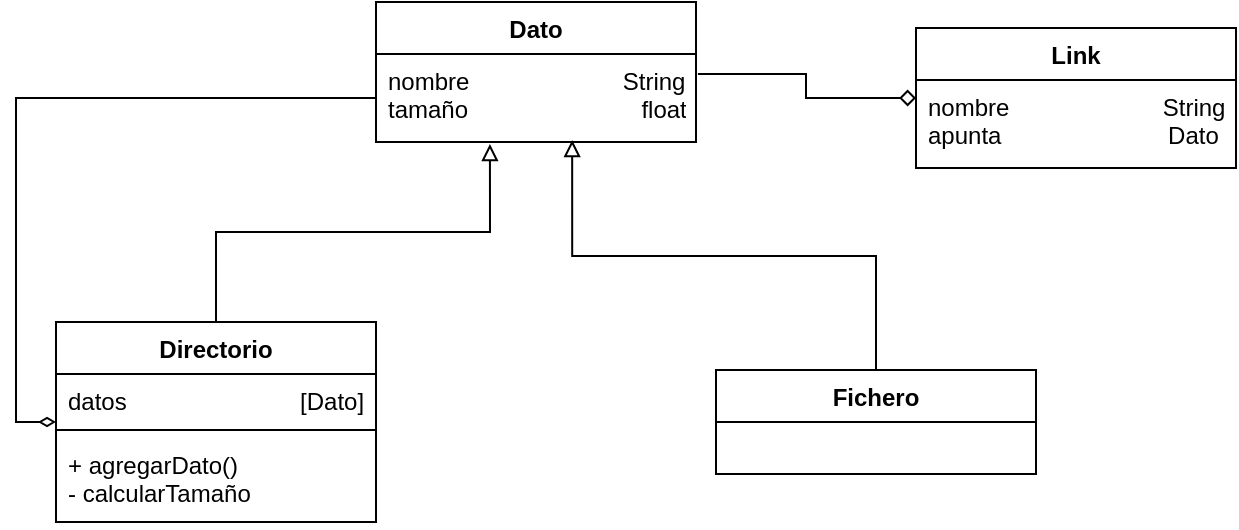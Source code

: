 <mxfile version="20.0.3" type="google"><diagram id="Wdk2IIaz42Y98gc6-G0D" name="Page-1"><mxGraphModel grid="1" page="1" gridSize="10" guides="1" tooltips="1" connect="1" arrows="1" fold="1" pageScale="1" pageWidth="827" pageHeight="1169" math="0" shadow="0"><root><mxCell id="0"/><mxCell id="1" parent="0"/><mxCell id="vBrtJVFhShZ70RXEuzk4-16" style="edgeStyle=orthogonalEdgeStyle;rounded=0;orthogonalLoop=1;jettySize=auto;html=1;entryX=0.356;entryY=1.023;entryDx=0;entryDy=0;entryPerimeter=0;endArrow=block;endFill=0;" edge="1" parent="1" source="vBrtJVFhShZ70RXEuzk4-1" target="vBrtJVFhShZ70RXEuzk4-6"><mxGeometry relative="1" as="geometry"/></mxCell><mxCell id="vBrtJVFhShZ70RXEuzk4-22" style="edgeStyle=orthogonalEdgeStyle;rounded=0;orthogonalLoop=1;jettySize=auto;html=1;entryX=0;entryY=0.5;entryDx=0;entryDy=0;endArrow=none;endFill=0;startArrow=diamondThin;startFill=0;" edge="1" parent="1" source="vBrtJVFhShZ70RXEuzk4-1" target="vBrtJVFhShZ70RXEuzk4-6"><mxGeometry relative="1" as="geometry"><Array as="points"><mxPoint x="150" y="300"/><mxPoint x="150" y="138"/></Array></mxGeometry></mxCell><mxCell id="vBrtJVFhShZ70RXEuzk4-1" value="Directorio" style="swimlane;fontStyle=1;align=center;verticalAlign=top;childLayout=stackLayout;horizontal=1;startSize=26;horizontalStack=0;resizeParent=1;resizeParentMax=0;resizeLast=0;collapsible=1;marginBottom=0;" vertex="1" parent="1"><mxGeometry x="170" y="250" width="160" height="100" as="geometry"/></mxCell><mxCell id="vBrtJVFhShZ70RXEuzk4-2" value="datos                          [Dato]&#10;" style="text;strokeColor=none;fillColor=none;align=left;verticalAlign=top;spacingLeft=4;spacingRight=4;overflow=hidden;rotatable=0;points=[[0,0.5],[1,0.5]];portConstraint=eastwest;" vertex="1" parent="vBrtJVFhShZ70RXEuzk4-1"><mxGeometry y="26" width="160" height="24" as="geometry"/></mxCell><mxCell id="vBrtJVFhShZ70RXEuzk4-3" value="" style="line;strokeWidth=1;fillColor=none;align=left;verticalAlign=middle;spacingTop=-1;spacingLeft=3;spacingRight=3;rotatable=0;labelPosition=right;points=[];portConstraint=eastwest;" vertex="1" parent="vBrtJVFhShZ70RXEuzk4-1"><mxGeometry y="50" width="160" height="8" as="geometry"/></mxCell><mxCell id="vBrtJVFhShZ70RXEuzk4-4" value="+ agregarDato()&#10;- calcularTamaño&#10;" style="text;strokeColor=none;fillColor=none;align=left;verticalAlign=top;spacingLeft=4;spacingRight=4;overflow=hidden;rotatable=0;points=[[0,0.5],[1,0.5]];portConstraint=eastwest;" vertex="1" parent="vBrtJVFhShZ70RXEuzk4-1"><mxGeometry y="58" width="160" height="42" as="geometry"/></mxCell><mxCell id="vBrtJVFhShZ70RXEuzk4-5" value="Dato" style="swimlane;fontStyle=1;align=center;verticalAlign=top;childLayout=stackLayout;horizontal=1;startSize=26;horizontalStack=0;resizeParent=1;resizeParentMax=0;resizeLast=0;collapsible=1;marginBottom=0;" vertex="1" parent="1"><mxGeometry x="330" y="90" width="160" height="70" as="geometry"/></mxCell><mxCell id="vBrtJVFhShZ70RXEuzk4-6" value="nombre                       String&#10;tamaño                          float&#10;" style="text;strokeColor=none;fillColor=none;align=left;verticalAlign=top;spacingLeft=4;spacingRight=4;overflow=hidden;rotatable=0;points=[[0,0.5],[1,0.5]];portConstraint=eastwest;" vertex="1" parent="vBrtJVFhShZ70RXEuzk4-5"><mxGeometry y="26" width="160" height="44" as="geometry"/></mxCell><mxCell id="vBrtJVFhShZ70RXEuzk4-15" style="edgeStyle=orthogonalEdgeStyle;rounded=0;orthogonalLoop=1;jettySize=auto;html=1;entryX=0.613;entryY=0.977;entryDx=0;entryDy=0;entryPerimeter=0;endArrow=block;endFill=0;" edge="1" parent="1" source="vBrtJVFhShZ70RXEuzk4-9" target="vBrtJVFhShZ70RXEuzk4-6"><mxGeometry relative="1" as="geometry"/></mxCell><mxCell id="vBrtJVFhShZ70RXEuzk4-9" value="Fichero" style="swimlane;fontStyle=1;align=center;verticalAlign=top;childLayout=stackLayout;horizontal=1;startSize=26;horizontalStack=0;resizeParent=1;resizeParentMax=0;resizeLast=0;collapsible=1;marginBottom=0;" vertex="1" parent="1"><mxGeometry x="500" y="274" width="160" height="52" as="geometry"/></mxCell><mxCell id="vBrtJVFhShZ70RXEuzk4-13" value="   " style="text;strokeColor=none;fillColor=none;align=left;verticalAlign=top;spacingLeft=4;spacingRight=4;overflow=hidden;rotatable=0;points=[[0,0.5],[1,0.5]];portConstraint=eastwest;" vertex="1" parent="vBrtJVFhShZ70RXEuzk4-9"><mxGeometry y="26" width="160" height="26" as="geometry"/></mxCell><mxCell id="vBrtJVFhShZ70RXEuzk4-21" style="edgeStyle=orthogonalEdgeStyle;rounded=0;orthogonalLoop=1;jettySize=auto;html=1;entryX=1.006;entryY=0.227;entryDx=0;entryDy=0;entryPerimeter=0;endArrow=none;endFill=0;startArrow=diamond;startFill=0;" edge="1" parent="1" source="vBrtJVFhShZ70RXEuzk4-17" target="vBrtJVFhShZ70RXEuzk4-6"><mxGeometry relative="1" as="geometry"/></mxCell><mxCell id="vBrtJVFhShZ70RXEuzk4-17" value="Link" style="swimlane;fontStyle=1;align=center;verticalAlign=top;childLayout=stackLayout;horizontal=1;startSize=26;horizontalStack=0;resizeParent=1;resizeParentMax=0;resizeLast=0;collapsible=1;marginBottom=0;" vertex="1" parent="1"><mxGeometry x="600" y="103" width="160" height="70" as="geometry"/></mxCell><mxCell id="vBrtJVFhShZ70RXEuzk4-18" value="nombre                       String&#10;apunta                         Dato&#10;" style="text;strokeColor=none;fillColor=none;align=left;verticalAlign=top;spacingLeft=4;spacingRight=4;overflow=hidden;rotatable=0;points=[[0,0.5],[1,0.5]];portConstraint=eastwest;" vertex="1" parent="vBrtJVFhShZ70RXEuzk4-17"><mxGeometry y="26" width="160" height="44" as="geometry"/></mxCell></root></mxGraphModel></diagram></mxfile>